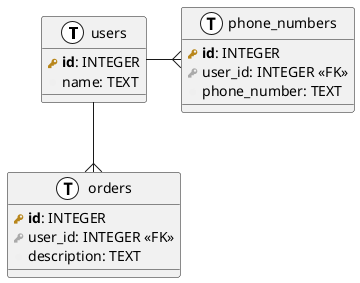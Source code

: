 @startuml tables

!define primary_key(x) <b><color:#b8861b><&key></color> x</b>
!define foreign_key(x) <color:#aaaaaa><&key></color> x
!define column(x) <color:#efefef><&media-record></color> x
!define table(x) entity x << (T, white) >>

table(users) {
  primary_key(id): INTEGER
  column(name): TEXT
}

table(phone_numbers) {
  primary_key(id): INTEGER
  foreign_key(user_id): INTEGER <<FK>>
  column(phone_number): TEXT
}

table(orders) {
  primary_key(id): INTEGER
  foreign_key(user_id): INTEGER <<FK>>
  column(description): TEXT
}


users --{ orders
users -{ phone_numbers
@enduml